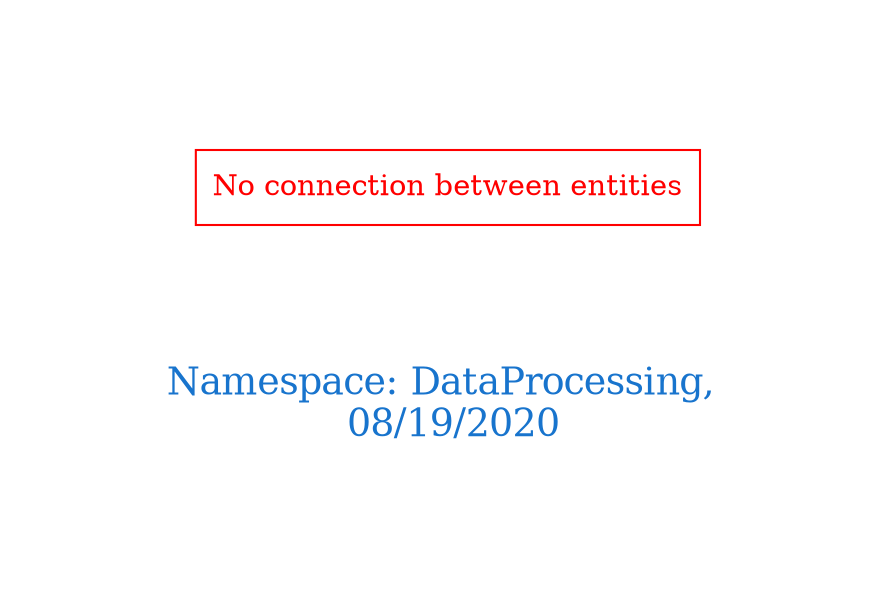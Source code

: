 digraph OGIT_ontology {
 graph [ rankdir= LR,pad=1 
fontsize = 18,
fontcolor= dodgerblue3,label = "\n\n\nNamespace: DataProcessing, \n 08/19/2020"];
node[shape=polygon];
edge [  color="gray81"];

"No connection between entities" [fontcolor = "red",color="red", shape="polygon"]
}
